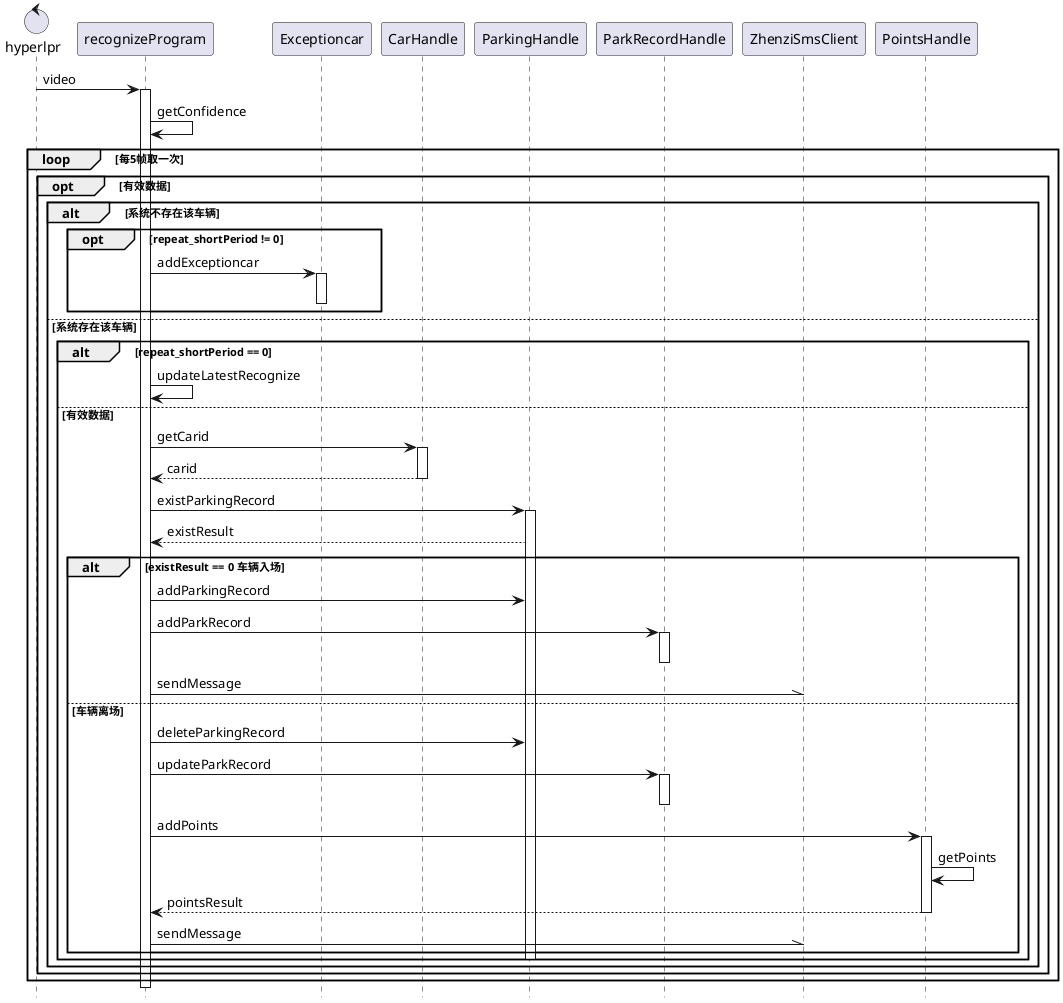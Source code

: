 @startuml
hide footbox
control     hyperlpr     as Hyperlpr
Hyperlpr -> recognizeProgram :video
activate recognizeProgram
recognizeProgram -> recognizeProgram:getConfidence

loop 每5帧取一次
    opt 有效数据
	alt 系统不存在该车辆
	    opt repeat_shortPeriod != 0
		recognizeProgram-> Exceptioncar:addExceptioncar
		activate Exceptioncar
		deactivate Exceptioncar
	    end
	else 系统存在该车辆
	alt repeat_shortPeriod == 0
	    recognizeProgram-> recognizeProgram:updateLatestRecognize
    	else 有效数据
	    recognizeProgram -> CarHandle :getCarid
	    activate CarHandle
	    CarHandle --> recognizeProgram :carid
	    deactivate CarHandle
	    recognizeProgram -> ParkingHandle :existParkingRecord
	    activate ParkingHandle
	    ParkingHandle --> recognizeProgram :existResult
	    alt existResult == 0 车辆入场
		recognizeProgram -> ParkingHandle :addParkingRecord
		recognizeProgram -> ParkRecordHandle : addParkRecord
		activate ParkRecordHandle
		deactivate ParkRecordHandle
		recognizeProgram -\\ ZhenziSmsClient :sendMessage
	    else 车辆离场
                recognizeProgram -> ParkingHandle :deleteParkingRecord
		recognizeProgram -> ParkRecordHandle : updateParkRecord
		activate ParkRecordHandle
		deactivate ParkRecordHandle
		recognizeProgram -> PointsHandle : addPoints
		activate PointsHandle
		PointsHandle -> PointsHandle :getPoints
		PointsHandle -->recognizeProgram :pointsResult
		deactivate PointsHandle
		recognizeProgram -\\ ZhenziSmsClient :sendMessage
	    end
	    deactivate ParkingHandle
	end
	end
    end
end
deactivate recognizeProgram
@enduml
